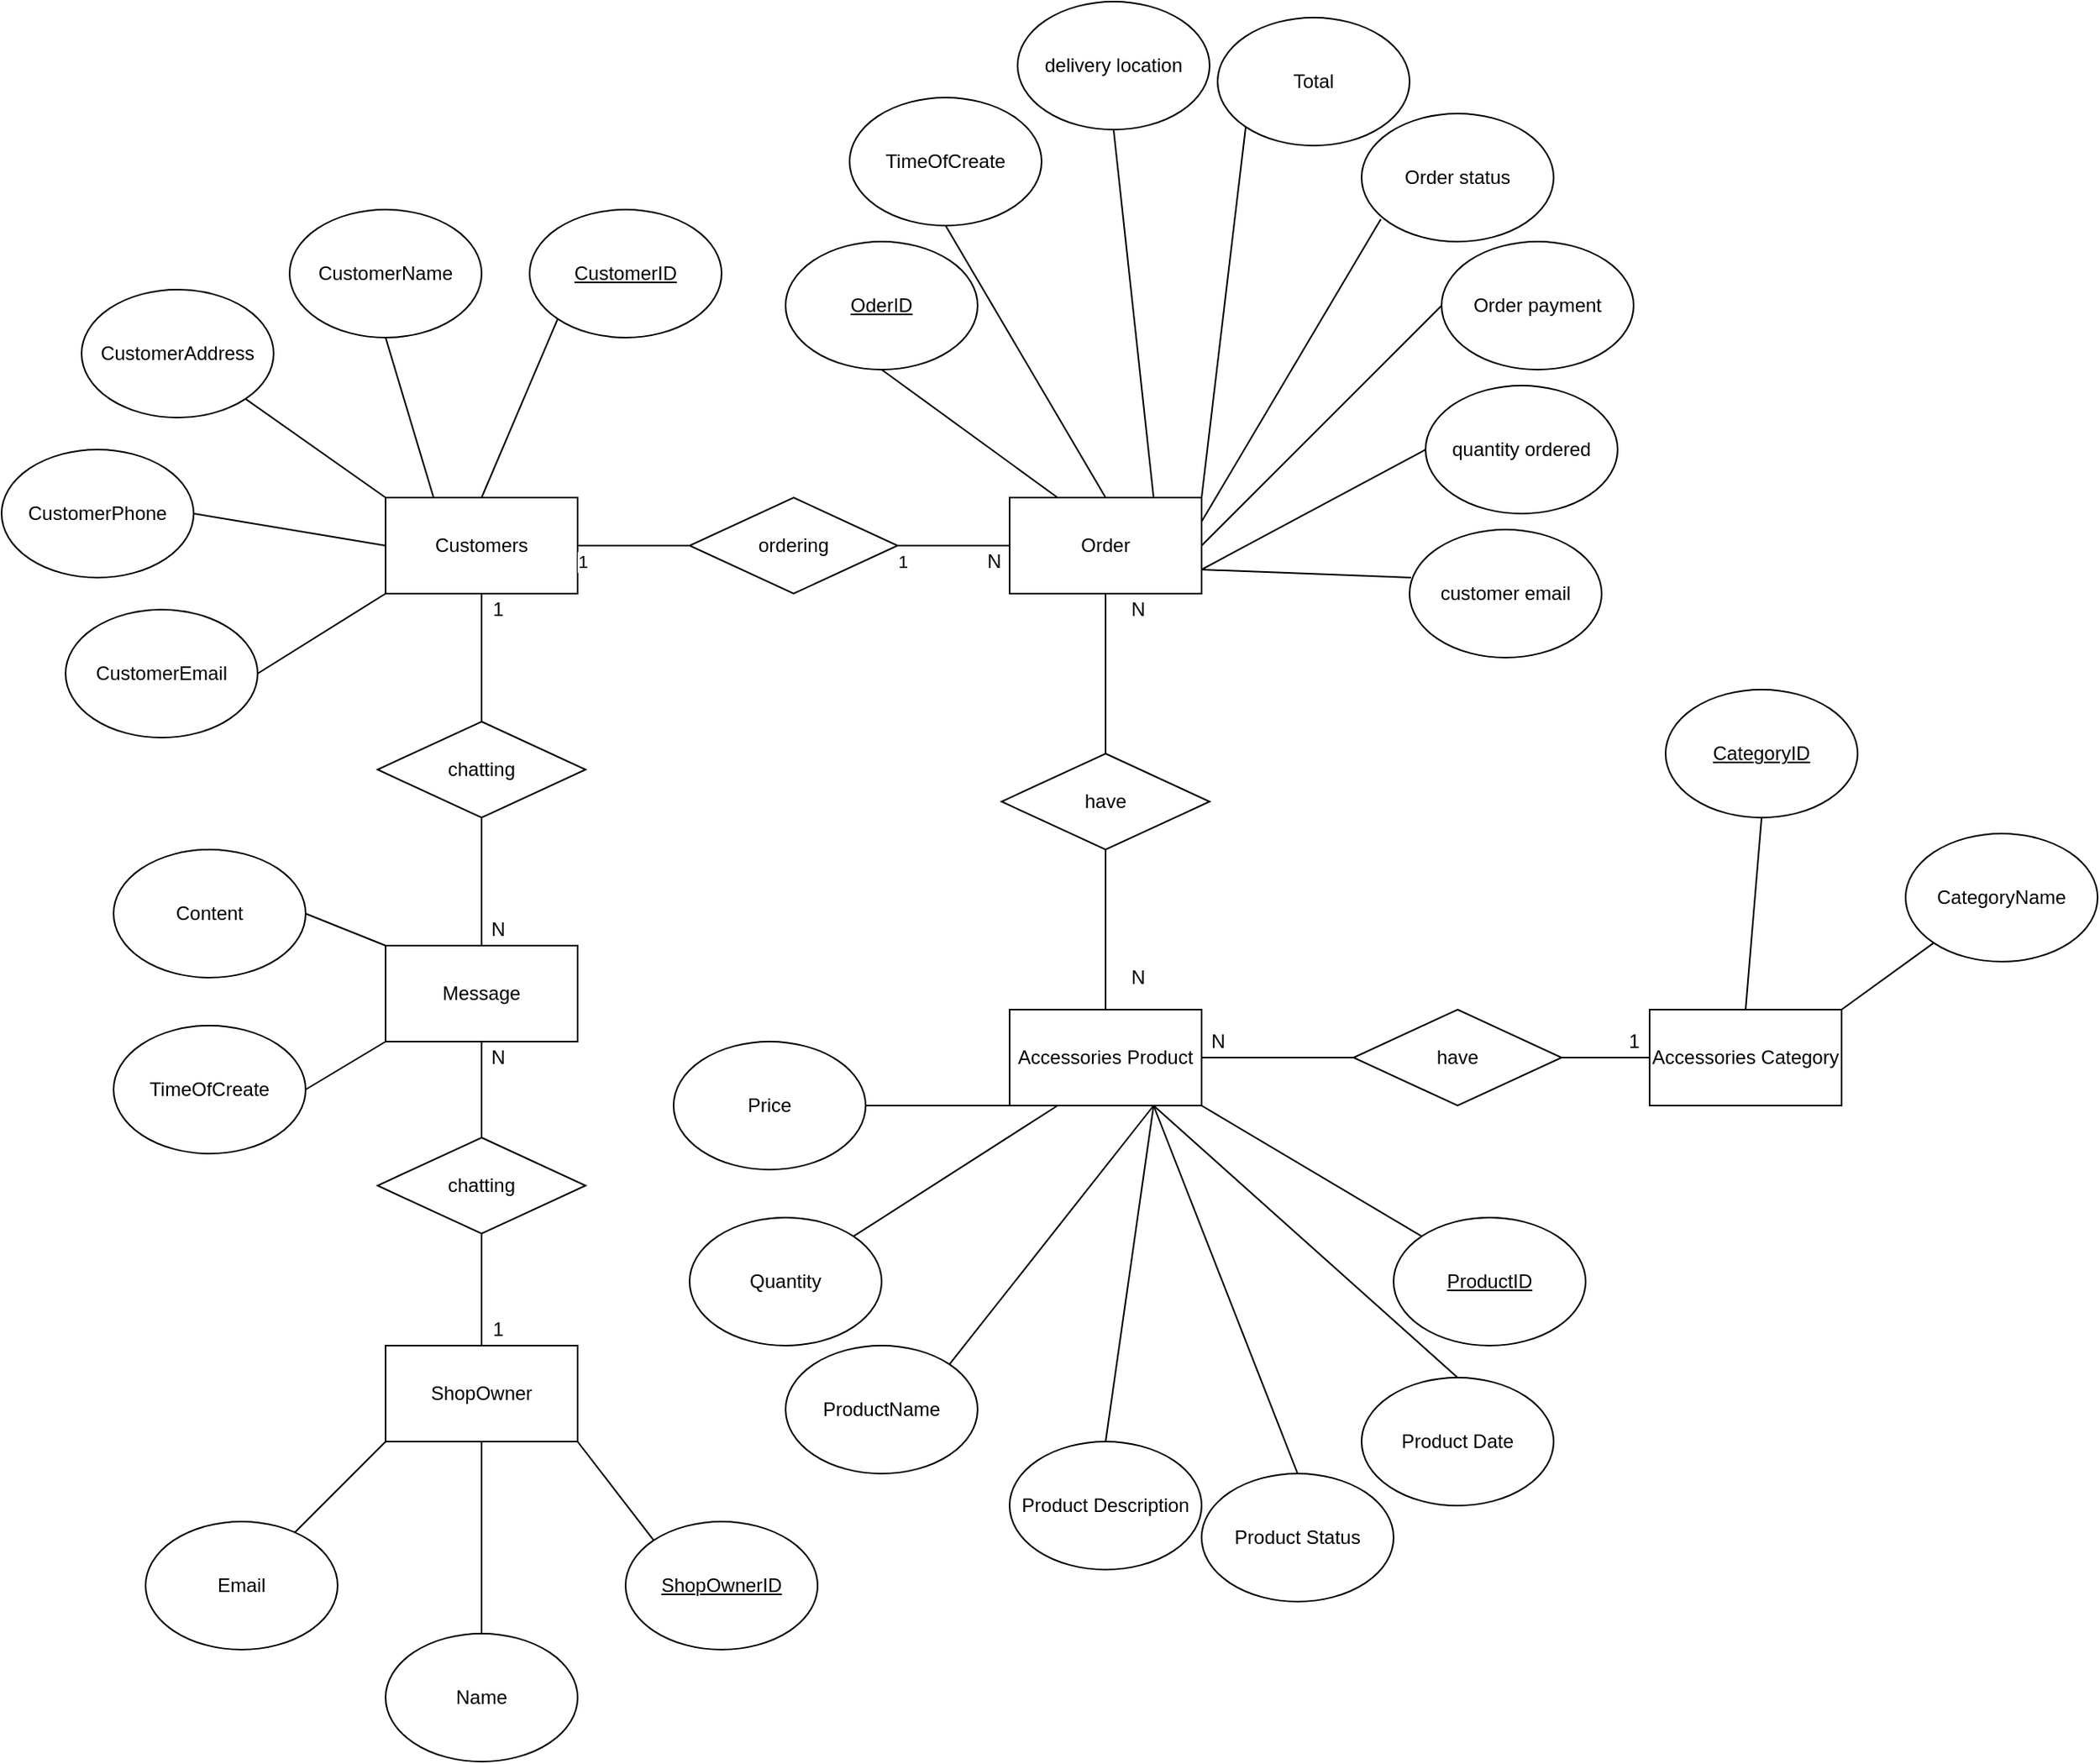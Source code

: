 <mxfile version="14.4.4" type="github">
  <diagram id="R2lEEEUBdFMjLlhIrx00" name="Page-1">
    <mxGraphModel dx="2232" dy="1864" grid="1" gridSize="10" guides="1" tooltips="1" connect="1" arrows="1" fold="1" page="1" pageScale="1" pageWidth="850" pageHeight="1100" math="0" shadow="0" extFonts="Permanent Marker^https://fonts.googleapis.com/css?family=Permanent+Marker">
      <root>
        <mxCell id="0" />
        <mxCell id="1" parent="0" />
        <mxCell id="6Naf4Phoal-c_pQ7kWCz-1" value="Accessories Product" style="rounded=0;whiteSpace=wrap;html=1;" parent="1" vertex="1">
          <mxGeometry x="340" y="370" width="120" height="60" as="geometry" />
        </mxCell>
        <mxCell id="6Naf4Phoal-c_pQ7kWCz-2" value="Accessories Category" style="rounded=0;whiteSpace=wrap;html=1;" parent="1" vertex="1">
          <mxGeometry x="740" y="370" width="120" height="60" as="geometry" />
        </mxCell>
        <mxCell id="6Naf4Phoal-c_pQ7kWCz-3" value="Order" style="rounded=0;whiteSpace=wrap;html=1;" parent="1" vertex="1">
          <mxGeometry x="340" y="50" width="120" height="60" as="geometry" />
        </mxCell>
        <mxCell id="6Naf4Phoal-c_pQ7kWCz-4" value="Customers" style="rounded=0;whiteSpace=wrap;html=1;" parent="1" vertex="1">
          <mxGeometry x="-50" y="50" width="120" height="60" as="geometry" />
        </mxCell>
        <mxCell id="6Naf4Phoal-c_pQ7kWCz-5" value="ShopOwner" style="rounded=0;whiteSpace=wrap;html=1;" parent="1" vertex="1">
          <mxGeometry x="-50" y="580" width="120" height="60" as="geometry" />
        </mxCell>
        <mxCell id="6Naf4Phoal-c_pQ7kWCz-6" value="Message" style="rounded=0;whiteSpace=wrap;html=1;" parent="1" vertex="1">
          <mxGeometry x="-50" y="330" width="120" height="60" as="geometry" />
        </mxCell>
        <mxCell id="6Naf4Phoal-c_pQ7kWCz-7" value="" style="endArrow=none;html=1;exitX=1;exitY=0.5;exitDx=0;exitDy=0;entryX=0;entryY=0.5;entryDx=0;entryDy=0;" parent="1" source="QimpUVZbya2pbmA3tE4C-1" target="6Naf4Phoal-c_pQ7kWCz-3" edge="1">
          <mxGeometry width="50" height="50" relative="1" as="geometry">
            <mxPoint x="400" y="420" as="sourcePoint" />
            <mxPoint x="450" y="370" as="targetPoint" />
          </mxGeometry>
        </mxCell>
        <mxCell id="6Naf4Phoal-c_pQ7kWCz-12" value="1" style="edgeLabel;html=1;align=center;verticalAlign=middle;resizable=0;points=[];" parent="6Naf4Phoal-c_pQ7kWCz-7" vertex="1" connectable="0">
          <mxGeometry x="-0.918" y="-1" relative="1" as="geometry">
            <mxPoint y="9" as="offset" />
          </mxGeometry>
        </mxCell>
        <mxCell id="6Naf4Phoal-c_pQ7kWCz-8" value="" style="endArrow=none;html=1;entryX=0;entryY=0.5;entryDx=0;entryDy=0;exitX=1;exitY=0.5;exitDx=0;exitDy=0;" parent="1" source="QimpUVZbya2pbmA3tE4C-8" target="6Naf4Phoal-c_pQ7kWCz-2" edge="1">
          <mxGeometry width="50" height="50" relative="1" as="geometry">
            <mxPoint x="400" y="420" as="sourcePoint" />
            <mxPoint x="450" y="370" as="targetPoint" />
          </mxGeometry>
        </mxCell>
        <mxCell id="6Naf4Phoal-c_pQ7kWCz-9" value="" style="endArrow=none;html=1;entryX=0.5;entryY=1;entryDx=0;entryDy=0;" parent="1" target="6Naf4Phoal-c_pQ7kWCz-3" edge="1">
          <mxGeometry width="50" height="50" relative="1" as="geometry">
            <mxPoint x="400" y="370" as="sourcePoint" />
            <mxPoint x="450" y="370" as="targetPoint" />
          </mxGeometry>
        </mxCell>
        <mxCell id="6Naf4Phoal-c_pQ7kWCz-10" value="" style="endArrow=none;html=1;exitX=0.5;exitY=1;exitDx=0;exitDy=0;entryX=0.5;entryY=0;entryDx=0;entryDy=0;" parent="1" source="6Naf4Phoal-c_pQ7kWCz-4" target="6Naf4Phoal-c_pQ7kWCz-6" edge="1">
          <mxGeometry width="50" height="50" relative="1" as="geometry">
            <mxPoint x="400" y="420" as="sourcePoint" />
            <mxPoint x="450" y="370" as="targetPoint" />
          </mxGeometry>
        </mxCell>
        <mxCell id="6Naf4Phoal-c_pQ7kWCz-11" value="" style="endArrow=none;html=1;exitX=0.5;exitY=1;exitDx=0;exitDy=0;entryX=0.5;entryY=0;entryDx=0;entryDy=0;" parent="1" source="QimpUVZbya2pbmA3tE4C-5" target="6Naf4Phoal-c_pQ7kWCz-5" edge="1">
          <mxGeometry width="50" height="50" relative="1" as="geometry">
            <mxPoint x="400" y="420" as="sourcePoint" />
            <mxPoint x="450" y="370" as="targetPoint" />
          </mxGeometry>
        </mxCell>
        <mxCell id="6Naf4Phoal-c_pQ7kWCz-13" value="N" style="text;html=1;align=center;verticalAlign=middle;resizable=0;points=[];autosize=1;" parent="1" vertex="1">
          <mxGeometry x="320" y="80" width="20" height="20" as="geometry" />
        </mxCell>
        <mxCell id="6Naf4Phoal-c_pQ7kWCz-14" value="N" style="text;html=1;align=center;verticalAlign=middle;resizable=0;points=[];autosize=1;" parent="1" vertex="1">
          <mxGeometry x="410" y="110" width="20" height="20" as="geometry" />
        </mxCell>
        <mxCell id="6Naf4Phoal-c_pQ7kWCz-15" value="N" style="text;html=1;align=center;verticalAlign=middle;resizable=0;points=[];autosize=1;" parent="1" vertex="1">
          <mxGeometry x="410" y="340" width="20" height="20" as="geometry" />
        </mxCell>
        <mxCell id="6Naf4Phoal-c_pQ7kWCz-16" value="1" style="text;html=1;align=center;verticalAlign=middle;resizable=0;points=[];autosize=1;" parent="1" vertex="1">
          <mxGeometry x="720" y="380" width="20" height="20" as="geometry" />
        </mxCell>
        <mxCell id="6Naf4Phoal-c_pQ7kWCz-17" value="N" style="text;html=1;align=center;verticalAlign=middle;resizable=0;points=[];autosize=1;" parent="1" vertex="1">
          <mxGeometry x="460" y="380" width="20" height="20" as="geometry" />
        </mxCell>
        <mxCell id="6Naf4Phoal-c_pQ7kWCz-18" value="1" style="text;html=1;align=center;verticalAlign=middle;resizable=0;points=[];autosize=1;" parent="1" vertex="1">
          <mxGeometry x="10" y="110" width="20" height="20" as="geometry" />
        </mxCell>
        <mxCell id="6Naf4Phoal-c_pQ7kWCz-19" value="N" style="text;html=1;align=center;verticalAlign=middle;resizable=0;points=[];autosize=1;" parent="1" vertex="1">
          <mxGeometry x="10" y="310" width="20" height="20" as="geometry" />
        </mxCell>
        <mxCell id="6Naf4Phoal-c_pQ7kWCz-20" value="1" style="text;html=1;align=center;verticalAlign=middle;resizable=0;points=[];autosize=1;" parent="1" vertex="1">
          <mxGeometry x="10" y="560" width="20" height="20" as="geometry" />
        </mxCell>
        <mxCell id="6Naf4Phoal-c_pQ7kWCz-21" value="N" style="text;html=1;align=center;verticalAlign=middle;resizable=0;points=[];autosize=1;" parent="1" vertex="1">
          <mxGeometry x="10" y="390" width="20" height="20" as="geometry" />
        </mxCell>
        <mxCell id="6Naf4Phoal-c_pQ7kWCz-22" value="&lt;u&gt;ShopOwnerID&lt;/u&gt;" style="ellipse;whiteSpace=wrap;html=1;" parent="1" vertex="1">
          <mxGeometry x="100" y="690" width="120" height="80" as="geometry" />
        </mxCell>
        <mxCell id="6Naf4Phoal-c_pQ7kWCz-23" value="Name" style="ellipse;whiteSpace=wrap;html=1;" parent="1" vertex="1">
          <mxGeometry x="-50" y="760" width="120" height="80" as="geometry" />
        </mxCell>
        <mxCell id="6Naf4Phoal-c_pQ7kWCz-24" value="Email" style="ellipse;whiteSpace=wrap;html=1;" parent="1" vertex="1">
          <mxGeometry x="-200" y="690" width="120" height="80" as="geometry" />
        </mxCell>
        <mxCell id="6Naf4Phoal-c_pQ7kWCz-25" value="Content" style="ellipse;whiteSpace=wrap;html=1;" parent="1" vertex="1">
          <mxGeometry x="-220" y="270" width="120" height="80" as="geometry" />
        </mxCell>
        <mxCell id="6Naf4Phoal-c_pQ7kWCz-26" value="TimeOfCreate" style="ellipse;whiteSpace=wrap;html=1;" parent="1" vertex="1">
          <mxGeometry x="-220" y="380" width="120" height="80" as="geometry" />
        </mxCell>
        <mxCell id="6Naf4Phoal-c_pQ7kWCz-27" value="&lt;u&gt;CustomerID&lt;/u&gt;" style="ellipse;whiteSpace=wrap;html=1;" parent="1" vertex="1">
          <mxGeometry x="40" y="-130" width="120" height="80" as="geometry" />
        </mxCell>
        <mxCell id="6Naf4Phoal-c_pQ7kWCz-28" value="CustomerName" style="ellipse;whiteSpace=wrap;html=1;" parent="1" vertex="1">
          <mxGeometry x="-110" y="-130" width="120" height="80" as="geometry" />
        </mxCell>
        <mxCell id="6Naf4Phoal-c_pQ7kWCz-29" value="CustomerAddress" style="ellipse;whiteSpace=wrap;html=1;" parent="1" vertex="1">
          <mxGeometry x="-240" y="-80" width="120" height="80" as="geometry" />
        </mxCell>
        <mxCell id="6Naf4Phoal-c_pQ7kWCz-30" value="CustomerPhone" style="ellipse;whiteSpace=wrap;html=1;" parent="1" vertex="1">
          <mxGeometry x="-290" y="20" width="120" height="80" as="geometry" />
        </mxCell>
        <mxCell id="6Naf4Phoal-c_pQ7kWCz-31" value="CustomerEmail" style="ellipse;whiteSpace=wrap;html=1;" parent="1" vertex="1">
          <mxGeometry x="-250" y="120" width="120" height="80" as="geometry" />
        </mxCell>
        <mxCell id="6Naf4Phoal-c_pQ7kWCz-32" value="&lt;u&gt;OderID&lt;/u&gt;" style="ellipse;whiteSpace=wrap;html=1;" parent="1" vertex="1">
          <mxGeometry x="200" y="-110" width="120" height="80" as="geometry" />
        </mxCell>
        <mxCell id="6Naf4Phoal-c_pQ7kWCz-33" value="TimeOfCreate" style="ellipse;whiteSpace=wrap;html=1;" parent="1" vertex="1">
          <mxGeometry x="240" y="-200" width="120" height="80" as="geometry" />
        </mxCell>
        <mxCell id="6Naf4Phoal-c_pQ7kWCz-34" value="&lt;u&gt;ProductID&lt;/u&gt;" style="ellipse;whiteSpace=wrap;html=1;" parent="1" vertex="1">
          <mxGeometry x="580" y="500" width="120" height="80" as="geometry" />
        </mxCell>
        <mxCell id="6Naf4Phoal-c_pQ7kWCz-35" value="ProductName" style="ellipse;whiteSpace=wrap;html=1;" parent="1" vertex="1">
          <mxGeometry x="200" y="580" width="120" height="80" as="geometry" />
        </mxCell>
        <mxCell id="6Naf4Phoal-c_pQ7kWCz-36" value="Quantity" style="ellipse;whiteSpace=wrap;html=1;" parent="1" vertex="1">
          <mxGeometry x="140" y="500" width="120" height="80" as="geometry" />
        </mxCell>
        <mxCell id="6Naf4Phoal-c_pQ7kWCz-37" value="Price" style="ellipse;whiteSpace=wrap;html=1;" parent="1" vertex="1">
          <mxGeometry x="130" y="390" width="120" height="80" as="geometry" />
        </mxCell>
        <mxCell id="6Naf4Phoal-c_pQ7kWCz-38" value="&lt;u&gt;CategoryID&lt;/u&gt;" style="ellipse;whiteSpace=wrap;html=1;" parent="1" vertex="1">
          <mxGeometry x="750" y="170" width="120" height="80" as="geometry" />
        </mxCell>
        <mxCell id="6Naf4Phoal-c_pQ7kWCz-39" value="CategoryName" style="ellipse;whiteSpace=wrap;html=1;" parent="1" vertex="1">
          <mxGeometry x="900" y="260" width="120" height="80" as="geometry" />
        </mxCell>
        <mxCell id="6Naf4Phoal-c_pQ7kWCz-40" value="" style="endArrow=none;html=1;entryX=0.5;entryY=1;entryDx=0;entryDy=0;exitX=0.5;exitY=0;exitDx=0;exitDy=0;" parent="1" source="6Naf4Phoal-c_pQ7kWCz-2" target="6Naf4Phoal-c_pQ7kWCz-38" edge="1">
          <mxGeometry width="50" height="50" relative="1" as="geometry">
            <mxPoint x="370" y="420" as="sourcePoint" />
            <mxPoint x="420" y="370" as="targetPoint" />
          </mxGeometry>
        </mxCell>
        <mxCell id="6Naf4Phoal-c_pQ7kWCz-41" value="" style="endArrow=none;html=1;exitX=1;exitY=0;exitDx=0;exitDy=0;entryX=0;entryY=1;entryDx=0;entryDy=0;" parent="1" source="6Naf4Phoal-c_pQ7kWCz-2" target="6Naf4Phoal-c_pQ7kWCz-39" edge="1">
          <mxGeometry width="50" height="50" relative="1" as="geometry">
            <mxPoint x="870" y="400" as="sourcePoint" />
            <mxPoint x="920" y="350" as="targetPoint" />
          </mxGeometry>
        </mxCell>
        <mxCell id="6Naf4Phoal-c_pQ7kWCz-42" value="" style="endArrow=none;html=1;exitX=1;exitY=1;exitDx=0;exitDy=0;entryX=0;entryY=0;entryDx=0;entryDy=0;" parent="1" source="6Naf4Phoal-c_pQ7kWCz-1" target="6Naf4Phoal-c_pQ7kWCz-34" edge="1">
          <mxGeometry width="50" height="50" relative="1" as="geometry">
            <mxPoint x="470" y="490" as="sourcePoint" />
            <mxPoint x="520" y="440" as="targetPoint" />
          </mxGeometry>
        </mxCell>
        <mxCell id="6Naf4Phoal-c_pQ7kWCz-43" value="" style="endArrow=none;html=1;entryX=0.75;entryY=1;entryDx=0;entryDy=0;exitX=1;exitY=0;exitDx=0;exitDy=0;" parent="1" source="6Naf4Phoal-c_pQ7kWCz-35" target="6Naf4Phoal-c_pQ7kWCz-1" edge="1">
          <mxGeometry width="50" height="50" relative="1" as="geometry">
            <mxPoint x="400" y="520" as="sourcePoint" />
            <mxPoint x="450" y="470" as="targetPoint" />
          </mxGeometry>
        </mxCell>
        <mxCell id="6Naf4Phoal-c_pQ7kWCz-44" value="" style="endArrow=none;html=1;entryX=0.25;entryY=1;entryDx=0;entryDy=0;exitX=1;exitY=0;exitDx=0;exitDy=0;" parent="1" source="6Naf4Phoal-c_pQ7kWCz-36" target="6Naf4Phoal-c_pQ7kWCz-1" edge="1">
          <mxGeometry width="50" height="50" relative="1" as="geometry">
            <mxPoint x="320" y="520" as="sourcePoint" />
            <mxPoint x="370" y="470" as="targetPoint" />
          </mxGeometry>
        </mxCell>
        <mxCell id="6Naf4Phoal-c_pQ7kWCz-45" value="" style="endArrow=none;html=1;entryX=0;entryY=1;entryDx=0;entryDy=0;exitX=1;exitY=0.5;exitDx=0;exitDy=0;" parent="1" target="6Naf4Phoal-c_pQ7kWCz-1" edge="1" source="6Naf4Phoal-c_pQ7kWCz-37">
          <mxGeometry width="50" height="50" relative="1" as="geometry">
            <mxPoint x="240" y="470" as="sourcePoint" />
            <mxPoint x="290" y="420" as="targetPoint" />
          </mxGeometry>
        </mxCell>
        <mxCell id="6Naf4Phoal-c_pQ7kWCz-46" value="" style="endArrow=none;html=1;entryX=0.5;entryY=1;entryDx=0;entryDy=0;exitX=0.25;exitY=0;exitDx=0;exitDy=0;" parent="1" source="6Naf4Phoal-c_pQ7kWCz-3" target="6Naf4Phoal-c_pQ7kWCz-32" edge="1">
          <mxGeometry width="50" height="50" relative="1" as="geometry">
            <mxPoint x="330" y="30" as="sourcePoint" />
            <mxPoint x="380" y="-20" as="targetPoint" />
          </mxGeometry>
        </mxCell>
        <mxCell id="6Naf4Phoal-c_pQ7kWCz-47" value="" style="endArrow=none;html=1;entryX=0.5;entryY=1;entryDx=0;entryDy=0;exitX=0.5;exitY=0;exitDx=0;exitDy=0;" parent="1" source="6Naf4Phoal-c_pQ7kWCz-3" target="6Naf4Phoal-c_pQ7kWCz-33" edge="1">
          <mxGeometry width="50" height="50" relative="1" as="geometry">
            <mxPoint x="440" y="60" as="sourcePoint" />
            <mxPoint x="490" y="10" as="targetPoint" />
          </mxGeometry>
        </mxCell>
        <mxCell id="6Naf4Phoal-c_pQ7kWCz-48" value="delivery location" style="ellipse;whiteSpace=wrap;html=1;" parent="1" vertex="1">
          <mxGeometry x="345" y="-260" width="120" height="80" as="geometry" />
        </mxCell>
        <mxCell id="6Naf4Phoal-c_pQ7kWCz-49" value="" style="endArrow=none;html=1;exitX=0.75;exitY=0;exitDx=0;exitDy=0;entryX=0.5;entryY=1;entryDx=0;entryDy=0;" parent="1" source="6Naf4Phoal-c_pQ7kWCz-3" target="6Naf4Phoal-c_pQ7kWCz-48" edge="1">
          <mxGeometry width="50" height="50" relative="1" as="geometry">
            <mxPoint x="480" y="100" as="sourcePoint" />
            <mxPoint x="530" y="50" as="targetPoint" />
          </mxGeometry>
        </mxCell>
        <mxCell id="6Naf4Phoal-c_pQ7kWCz-50" value="Total" style="ellipse;whiteSpace=wrap;html=1;" parent="1" vertex="1">
          <mxGeometry x="470" y="-250" width="120" height="80" as="geometry" />
        </mxCell>
        <mxCell id="6Naf4Phoal-c_pQ7kWCz-51" value="" style="endArrow=none;html=1;exitX=1;exitY=0;exitDx=0;exitDy=0;entryX=0;entryY=1;entryDx=0;entryDy=0;" parent="1" source="6Naf4Phoal-c_pQ7kWCz-3" target="6Naf4Phoal-c_pQ7kWCz-50" edge="1">
          <mxGeometry width="50" height="50" relative="1" as="geometry">
            <mxPoint x="510" y="120" as="sourcePoint" />
            <mxPoint x="560" y="70" as="targetPoint" />
          </mxGeometry>
        </mxCell>
        <mxCell id="6Naf4Phoal-c_pQ7kWCz-52" value="" style="endArrow=none;html=1;entryX=0;entryY=1;entryDx=0;entryDy=0;" parent="1" source="6Naf4Phoal-c_pQ7kWCz-24" target="6Naf4Phoal-c_pQ7kWCz-5" edge="1">
          <mxGeometry width="50" height="50" relative="1" as="geometry">
            <mxPoint x="-100" y="720" as="sourcePoint" />
            <mxPoint x="-50" y="670" as="targetPoint" />
          </mxGeometry>
        </mxCell>
        <mxCell id="6Naf4Phoal-c_pQ7kWCz-53" value="" style="endArrow=none;html=1;entryX=0.5;entryY=1;entryDx=0;entryDy=0;exitX=0.5;exitY=0;exitDx=0;exitDy=0;" parent="1" source="6Naf4Phoal-c_pQ7kWCz-23" target="6Naf4Phoal-c_pQ7kWCz-5" edge="1">
          <mxGeometry width="50" height="50" relative="1" as="geometry">
            <mxPoint y="710" as="sourcePoint" />
            <mxPoint x="50" y="660" as="targetPoint" />
          </mxGeometry>
        </mxCell>
        <mxCell id="6Naf4Phoal-c_pQ7kWCz-54" value="" style="endArrow=none;html=1;entryX=1;entryY=1;entryDx=0;entryDy=0;exitX=0;exitY=0;exitDx=0;exitDy=0;" parent="1" source="6Naf4Phoal-c_pQ7kWCz-22" target="6Naf4Phoal-c_pQ7kWCz-5" edge="1">
          <mxGeometry width="50" height="50" relative="1" as="geometry">
            <mxPoint x="90" y="710" as="sourcePoint" />
            <mxPoint x="140" y="660" as="targetPoint" />
          </mxGeometry>
        </mxCell>
        <mxCell id="6Naf4Phoal-c_pQ7kWCz-55" value="" style="endArrow=none;html=1;entryX=0;entryY=0;entryDx=0;entryDy=0;exitX=1;exitY=0.5;exitDx=0;exitDy=0;" parent="1" source="6Naf4Phoal-c_pQ7kWCz-25" target="6Naf4Phoal-c_pQ7kWCz-6" edge="1">
          <mxGeometry width="50" height="50" relative="1" as="geometry">
            <mxPoint x="-80" y="340" as="sourcePoint" />
            <mxPoint x="-30" y="290" as="targetPoint" />
          </mxGeometry>
        </mxCell>
        <mxCell id="6Naf4Phoal-c_pQ7kWCz-56" value="" style="endArrow=none;html=1;entryX=0;entryY=1;entryDx=0;entryDy=0;exitX=1;exitY=0.5;exitDx=0;exitDy=0;" parent="1" source="6Naf4Phoal-c_pQ7kWCz-26" target="6Naf4Phoal-c_pQ7kWCz-6" edge="1">
          <mxGeometry width="50" height="50" relative="1" as="geometry">
            <mxPoint x="-90" y="410" as="sourcePoint" />
            <mxPoint x="-40" y="360" as="targetPoint" />
          </mxGeometry>
        </mxCell>
        <mxCell id="6Naf4Phoal-c_pQ7kWCz-57" value="" style="endArrow=none;html=1;entryX=0;entryY=1;entryDx=0;entryDy=0;exitX=1;exitY=0.5;exitDx=0;exitDy=0;" parent="1" source="6Naf4Phoal-c_pQ7kWCz-31" target="6Naf4Phoal-c_pQ7kWCz-4" edge="1">
          <mxGeometry width="50" height="50" relative="1" as="geometry">
            <mxPoint x="-90" y="180" as="sourcePoint" />
            <mxPoint x="-40" y="130" as="targetPoint" />
          </mxGeometry>
        </mxCell>
        <mxCell id="6Naf4Phoal-c_pQ7kWCz-58" value="" style="endArrow=none;html=1;entryX=0;entryY=0.5;entryDx=0;entryDy=0;exitX=1;exitY=0.5;exitDx=0;exitDy=0;" parent="1" source="6Naf4Phoal-c_pQ7kWCz-30" target="6Naf4Phoal-c_pQ7kWCz-4" edge="1">
          <mxGeometry width="50" height="50" relative="1" as="geometry">
            <mxPoint x="-120" y="100" as="sourcePoint" />
            <mxPoint x="-70" y="50" as="targetPoint" />
          </mxGeometry>
        </mxCell>
        <mxCell id="6Naf4Phoal-c_pQ7kWCz-59" value="" style="endArrow=none;html=1;entryX=0;entryY=0;entryDx=0;entryDy=0;exitX=1;exitY=1;exitDx=0;exitDy=0;" parent="1" source="6Naf4Phoal-c_pQ7kWCz-29" target="6Naf4Phoal-c_pQ7kWCz-4" edge="1">
          <mxGeometry width="50" height="50" relative="1" as="geometry">
            <mxPoint x="-110" y="50" as="sourcePoint" />
            <mxPoint x="-60" as="targetPoint" />
          </mxGeometry>
        </mxCell>
        <mxCell id="6Naf4Phoal-c_pQ7kWCz-60" value="" style="endArrow=none;html=1;exitX=0.25;exitY=0;exitDx=0;exitDy=0;entryX=0.5;entryY=1;entryDx=0;entryDy=0;" parent="1" source="6Naf4Phoal-c_pQ7kWCz-4" target="6Naf4Phoal-c_pQ7kWCz-28" edge="1">
          <mxGeometry width="50" height="50" relative="1" as="geometry">
            <mxPoint x="-50" y="40" as="sourcePoint" />
            <mxPoint y="-10" as="targetPoint" />
          </mxGeometry>
        </mxCell>
        <mxCell id="6Naf4Phoal-c_pQ7kWCz-61" value="" style="endArrow=none;html=1;entryX=0;entryY=1;entryDx=0;entryDy=0;exitX=0.5;exitY=0;exitDx=0;exitDy=0;" parent="1" source="6Naf4Phoal-c_pQ7kWCz-4" target="6Naf4Phoal-c_pQ7kWCz-27" edge="1">
          <mxGeometry width="50" height="50" relative="1" as="geometry">
            <mxPoint x="10" y="70" as="sourcePoint" />
            <mxPoint x="60" y="20" as="targetPoint" />
          </mxGeometry>
        </mxCell>
        <mxCell id="QimpUVZbya2pbmA3tE4C-1" value="ordering" style="rhombus;whiteSpace=wrap;html=1;" parent="1" vertex="1">
          <mxGeometry x="140" y="50" width="130" height="60" as="geometry" />
        </mxCell>
        <mxCell id="QimpUVZbya2pbmA3tE4C-2" value="" style="endArrow=none;html=1;exitX=1;exitY=0.5;exitDx=0;exitDy=0;entryX=0;entryY=0.5;entryDx=0;entryDy=0;" parent="1" source="6Naf4Phoal-c_pQ7kWCz-4" target="QimpUVZbya2pbmA3tE4C-1" edge="1">
          <mxGeometry width="50" height="50" relative="1" as="geometry">
            <mxPoint x="70" y="80" as="sourcePoint" />
            <mxPoint x="340" y="80" as="targetPoint" />
          </mxGeometry>
        </mxCell>
        <mxCell id="QimpUVZbya2pbmA3tE4C-3" value="1" style="edgeLabel;html=1;align=center;verticalAlign=middle;resizable=0;points=[];" parent="QimpUVZbya2pbmA3tE4C-2" vertex="1" connectable="0">
          <mxGeometry x="-0.918" y="-1" relative="1" as="geometry">
            <mxPoint y="9" as="offset" />
          </mxGeometry>
        </mxCell>
        <mxCell id="QimpUVZbya2pbmA3tE4C-4" value="chatting" style="rhombus;whiteSpace=wrap;html=1;" parent="1" vertex="1">
          <mxGeometry x="-55" y="190" width="130" height="60" as="geometry" />
        </mxCell>
        <mxCell id="QimpUVZbya2pbmA3tE4C-5" value="chatting" style="rhombus;whiteSpace=wrap;html=1;" parent="1" vertex="1">
          <mxGeometry x="-55" y="450" width="130" height="60" as="geometry" />
        </mxCell>
        <mxCell id="QimpUVZbya2pbmA3tE4C-6" value="" style="endArrow=none;html=1;exitX=0.5;exitY=1;exitDx=0;exitDy=0;entryX=0.5;entryY=0;entryDx=0;entryDy=0;" parent="1" source="6Naf4Phoal-c_pQ7kWCz-6" target="QimpUVZbya2pbmA3tE4C-5" edge="1">
          <mxGeometry width="50" height="50" relative="1" as="geometry">
            <mxPoint x="10" y="390" as="sourcePoint" />
            <mxPoint x="10" y="580" as="targetPoint" />
          </mxGeometry>
        </mxCell>
        <mxCell id="QimpUVZbya2pbmA3tE4C-7" value="have" style="rhombus;whiteSpace=wrap;html=1;" parent="1" vertex="1">
          <mxGeometry x="335" y="210" width="130" height="60" as="geometry" />
        </mxCell>
        <mxCell id="QimpUVZbya2pbmA3tE4C-8" value="have" style="rhombus;whiteSpace=wrap;html=1;" parent="1" vertex="1">
          <mxGeometry x="555" y="370" width="130" height="60" as="geometry" />
        </mxCell>
        <mxCell id="QimpUVZbya2pbmA3tE4C-9" value="" style="endArrow=none;html=1;entryX=0;entryY=0.5;entryDx=0;entryDy=0;exitX=1;exitY=0.5;exitDx=0;exitDy=0;" parent="1" source="6Naf4Phoal-c_pQ7kWCz-1" target="QimpUVZbya2pbmA3tE4C-8" edge="1">
          <mxGeometry width="50" height="50" relative="1" as="geometry">
            <mxPoint x="460" y="400" as="sourcePoint" />
            <mxPoint x="740" y="400" as="targetPoint" />
          </mxGeometry>
        </mxCell>
        <mxCell id="myPHbZMnj5HcFrpli3mI-1" value="Product Date" style="ellipse;whiteSpace=wrap;html=1;" vertex="1" parent="1">
          <mxGeometry x="560" y="600" width="120" height="80" as="geometry" />
        </mxCell>
        <mxCell id="myPHbZMnj5HcFrpli3mI-2" value="" style="endArrow=none;html=1;exitX=0.5;exitY=0;exitDx=0;exitDy=0;entryX=0.75;entryY=1;entryDx=0;entryDy=0;" edge="1" parent="1" source="myPHbZMnj5HcFrpli3mI-1" target="6Naf4Phoal-c_pQ7kWCz-1">
          <mxGeometry width="50" height="50" relative="1" as="geometry">
            <mxPoint x="410" y="490" as="sourcePoint" />
            <mxPoint x="460" y="440" as="targetPoint" />
          </mxGeometry>
        </mxCell>
        <mxCell id="myPHbZMnj5HcFrpli3mI-3" value="Product Description" style="ellipse;whiteSpace=wrap;html=1;" vertex="1" parent="1">
          <mxGeometry x="340" y="640" width="120" height="80" as="geometry" />
        </mxCell>
        <mxCell id="myPHbZMnj5HcFrpli3mI-4" value="" style="endArrow=none;html=1;exitX=0.5;exitY=0;exitDx=0;exitDy=0;" edge="1" parent="1" source="myPHbZMnj5HcFrpli3mI-3">
          <mxGeometry width="50" height="50" relative="1" as="geometry">
            <mxPoint x="410" y="580" as="sourcePoint" />
            <mxPoint x="430" y="430" as="targetPoint" />
          </mxGeometry>
        </mxCell>
        <mxCell id="myPHbZMnj5HcFrpli3mI-5" value="Product Status" style="ellipse;whiteSpace=wrap;html=1;" vertex="1" parent="1">
          <mxGeometry x="460" y="660" width="120" height="80" as="geometry" />
        </mxCell>
        <mxCell id="myPHbZMnj5HcFrpli3mI-6" value="" style="endArrow=none;html=1;exitX=0.5;exitY=0;exitDx=0;exitDy=0;" edge="1" parent="1" source="myPHbZMnj5HcFrpli3mI-5">
          <mxGeometry width="50" height="50" relative="1" as="geometry">
            <mxPoint x="460" y="560" as="sourcePoint" />
            <mxPoint x="430" y="430" as="targetPoint" />
          </mxGeometry>
        </mxCell>
        <mxCell id="myPHbZMnj5HcFrpli3mI-7" value="Order status" style="ellipse;whiteSpace=wrap;html=1;" vertex="1" parent="1">
          <mxGeometry x="560" y="-190" width="120" height="80" as="geometry" />
        </mxCell>
        <mxCell id="myPHbZMnj5HcFrpli3mI-8" value="" style="endArrow=none;html=1;exitX=1;exitY=0.25;exitDx=0;exitDy=0;entryX=0.1;entryY=0.825;entryDx=0;entryDy=0;entryPerimeter=0;" edge="1" parent="1" source="6Naf4Phoal-c_pQ7kWCz-3" target="myPHbZMnj5HcFrpli3mI-7">
          <mxGeometry width="50" height="50" relative="1" as="geometry">
            <mxPoint x="530" y="50" as="sourcePoint" />
            <mxPoint x="580" as="targetPoint" />
          </mxGeometry>
        </mxCell>
        <mxCell id="myPHbZMnj5HcFrpli3mI-9" value="Order payment" style="ellipse;whiteSpace=wrap;html=1;" vertex="1" parent="1">
          <mxGeometry x="610" y="-110" width="120" height="80" as="geometry" />
        </mxCell>
        <mxCell id="myPHbZMnj5HcFrpli3mI-10" value="" style="endArrow=none;html=1;exitX=1;exitY=0.5;exitDx=0;exitDy=0;entryX=0;entryY=0.5;entryDx=0;entryDy=0;" edge="1" parent="1" source="6Naf4Phoal-c_pQ7kWCz-3" target="myPHbZMnj5HcFrpli3mI-9">
          <mxGeometry width="50" height="50" relative="1" as="geometry">
            <mxPoint x="480" y="80" as="sourcePoint" />
            <mxPoint x="530" y="30" as="targetPoint" />
          </mxGeometry>
        </mxCell>
        <mxCell id="myPHbZMnj5HcFrpli3mI-12" value="quantity ordered" style="ellipse;whiteSpace=wrap;html=1;" vertex="1" parent="1">
          <mxGeometry x="600" y="-20" width="120" height="80" as="geometry" />
        </mxCell>
        <mxCell id="myPHbZMnj5HcFrpli3mI-13" value="" style="endArrow=none;html=1;exitX=1;exitY=0.75;exitDx=0;exitDy=0;entryX=0;entryY=0.5;entryDx=0;entryDy=0;" edge="1" parent="1" source="6Naf4Phoal-c_pQ7kWCz-3" target="myPHbZMnj5HcFrpli3mI-12">
          <mxGeometry width="50" height="50" relative="1" as="geometry">
            <mxPoint x="500" y="150" as="sourcePoint" />
            <mxPoint x="550" y="100" as="targetPoint" />
          </mxGeometry>
        </mxCell>
        <mxCell id="myPHbZMnj5HcFrpli3mI-14" value="customer email" style="ellipse;whiteSpace=wrap;html=1;" vertex="1" parent="1">
          <mxGeometry x="590" y="70" width="120" height="80" as="geometry" />
        </mxCell>
        <mxCell id="myPHbZMnj5HcFrpli3mI-15" value="" style="endArrow=none;html=1;exitX=1;exitY=0.75;exitDx=0;exitDy=0;entryX=0.008;entryY=0.375;entryDx=0;entryDy=0;entryPerimeter=0;" edge="1" parent="1" source="6Naf4Phoal-c_pQ7kWCz-3" target="myPHbZMnj5HcFrpli3mI-14">
          <mxGeometry width="50" height="50" relative="1" as="geometry">
            <mxPoint x="490" y="150" as="sourcePoint" />
            <mxPoint x="540" y="100" as="targetPoint" />
          </mxGeometry>
        </mxCell>
      </root>
    </mxGraphModel>
  </diagram>
</mxfile>
